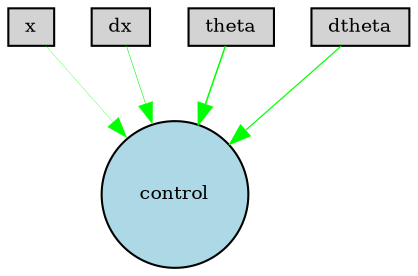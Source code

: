 digraph {
	node [fontsize=9 height=0.2 shape=circle width=0.2]
	x [fillcolor=lightgray shape=box style=filled]
	dx [fillcolor=lightgray shape=box style=filled]
	theta [fillcolor=lightgray shape=box style=filled]
	dtheta [fillcolor=lightgray shape=box style=filled]
	control [fillcolor=lightblue style=filled]
	dtheta -> control [color=green penwidth=0.5812559500094833 style=solid]
	dx -> control [color=green penwidth=0.2814023748544434 style=solid]
	theta -> control [color=green penwidth=0.732364981025188 style=solid]
	x -> control [color=green penwidth=0.14387460332255914 style=solid]
}
